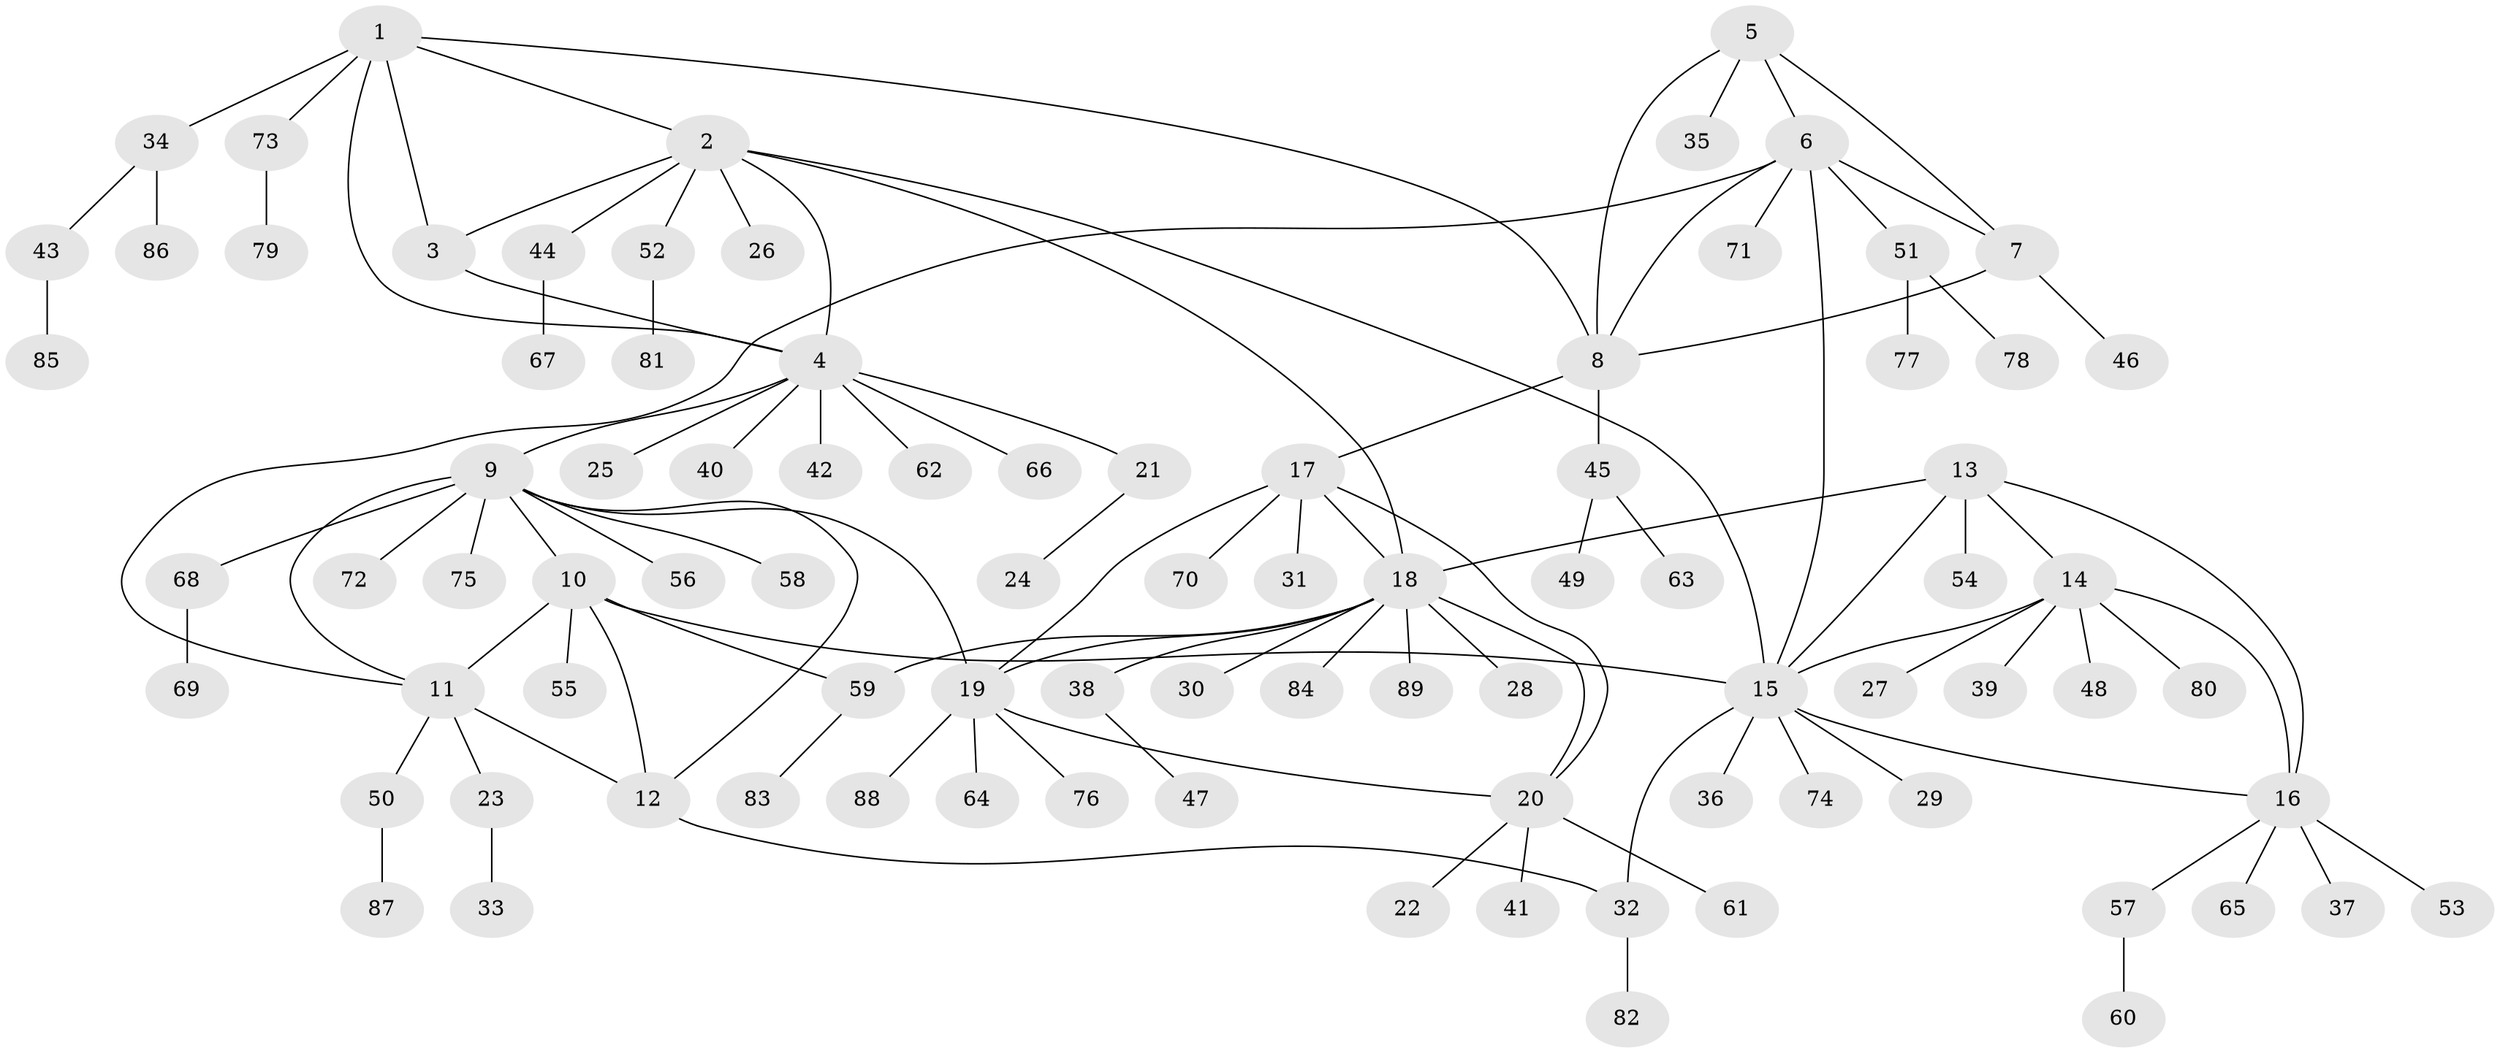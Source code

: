 // coarse degree distribution, {10: 0.015625, 2: 0.109375, 8: 0.03125, 4: 0.046875, 5: 0.0625, 12: 0.015625, 6: 0.03125, 9: 0.03125, 1: 0.65625}
// Generated by graph-tools (version 1.1) at 2025/42/03/06/25 10:42:10]
// undirected, 89 vertices, 111 edges
graph export_dot {
graph [start="1"]
  node [color=gray90,style=filled];
  1;
  2;
  3;
  4;
  5;
  6;
  7;
  8;
  9;
  10;
  11;
  12;
  13;
  14;
  15;
  16;
  17;
  18;
  19;
  20;
  21;
  22;
  23;
  24;
  25;
  26;
  27;
  28;
  29;
  30;
  31;
  32;
  33;
  34;
  35;
  36;
  37;
  38;
  39;
  40;
  41;
  42;
  43;
  44;
  45;
  46;
  47;
  48;
  49;
  50;
  51;
  52;
  53;
  54;
  55;
  56;
  57;
  58;
  59;
  60;
  61;
  62;
  63;
  64;
  65;
  66;
  67;
  68;
  69;
  70;
  71;
  72;
  73;
  74;
  75;
  76;
  77;
  78;
  79;
  80;
  81;
  82;
  83;
  84;
  85;
  86;
  87;
  88;
  89;
  1 -- 2;
  1 -- 3;
  1 -- 4;
  1 -- 8;
  1 -- 34;
  1 -- 73;
  2 -- 3;
  2 -- 4;
  2 -- 15;
  2 -- 18;
  2 -- 26;
  2 -- 44;
  2 -- 52;
  3 -- 4;
  4 -- 9;
  4 -- 21;
  4 -- 25;
  4 -- 40;
  4 -- 42;
  4 -- 62;
  4 -- 66;
  5 -- 6;
  5 -- 7;
  5 -- 8;
  5 -- 35;
  6 -- 7;
  6 -- 8;
  6 -- 11;
  6 -- 15;
  6 -- 51;
  6 -- 71;
  7 -- 8;
  7 -- 46;
  8 -- 17;
  8 -- 45;
  9 -- 10;
  9 -- 11;
  9 -- 12;
  9 -- 19;
  9 -- 56;
  9 -- 58;
  9 -- 68;
  9 -- 72;
  9 -- 75;
  10 -- 11;
  10 -- 12;
  10 -- 15;
  10 -- 55;
  10 -- 59;
  11 -- 12;
  11 -- 23;
  11 -- 50;
  12 -- 32;
  13 -- 14;
  13 -- 15;
  13 -- 16;
  13 -- 18;
  13 -- 54;
  14 -- 15;
  14 -- 16;
  14 -- 27;
  14 -- 39;
  14 -- 48;
  14 -- 80;
  15 -- 16;
  15 -- 29;
  15 -- 32;
  15 -- 36;
  15 -- 74;
  16 -- 37;
  16 -- 53;
  16 -- 57;
  16 -- 65;
  17 -- 18;
  17 -- 19;
  17 -- 20;
  17 -- 31;
  17 -- 70;
  18 -- 19;
  18 -- 20;
  18 -- 28;
  18 -- 30;
  18 -- 38;
  18 -- 59;
  18 -- 84;
  18 -- 89;
  19 -- 20;
  19 -- 64;
  19 -- 76;
  19 -- 88;
  20 -- 22;
  20 -- 41;
  20 -- 61;
  21 -- 24;
  23 -- 33;
  32 -- 82;
  34 -- 43;
  34 -- 86;
  38 -- 47;
  43 -- 85;
  44 -- 67;
  45 -- 49;
  45 -- 63;
  50 -- 87;
  51 -- 77;
  51 -- 78;
  52 -- 81;
  57 -- 60;
  59 -- 83;
  68 -- 69;
  73 -- 79;
}
